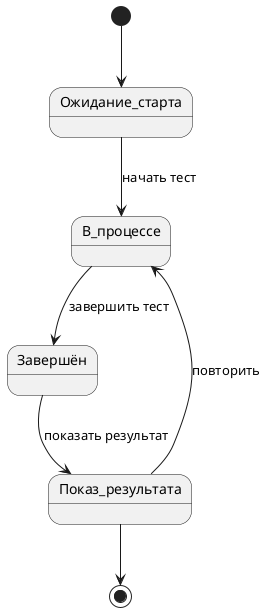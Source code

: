 @startuml
[*] --> Ожидание_старта

Ожидание_старта --> В_процессе : начать тест
В_процессе --> Завершён : завершить тест
Завершён --> Показ_результата : показать результат
Показ_результата --> В_процессе : повторить
Показ_результата --> [*]

@enduml
